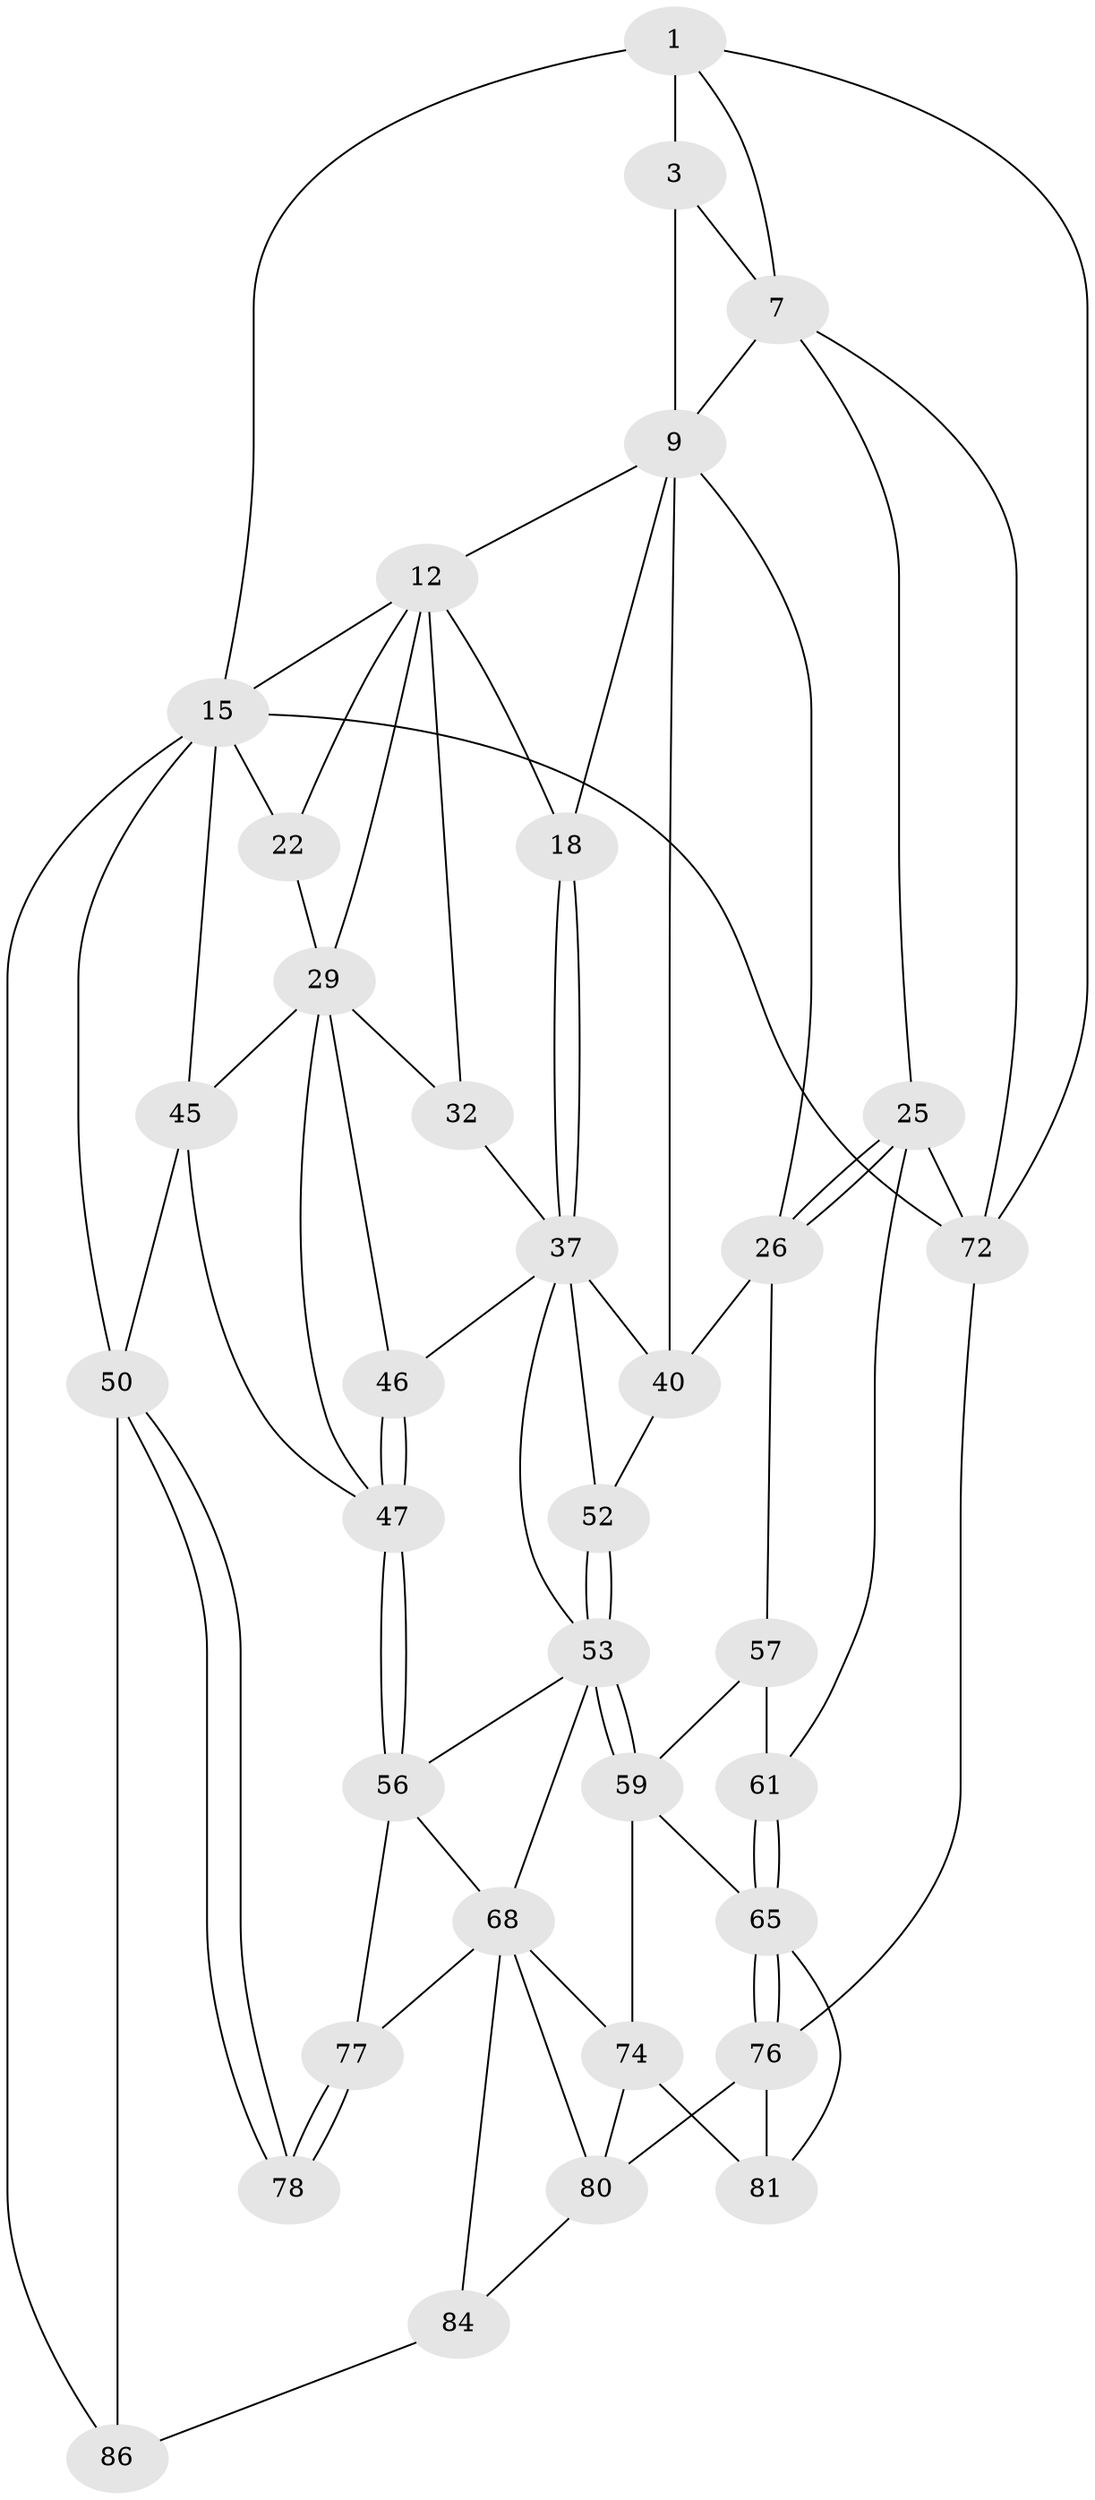// original degree distribution, {3: 0.03409090909090909, 5: 0.4659090909090909, 4: 0.25, 6: 0.25}
// Generated by graph-tools (version 1.1) at 2025/21/03/04/25 18:21:16]
// undirected, 35 vertices, 81 edges
graph export_dot {
graph [start="1"]
  node [color=gray90,style=filled];
  1 [pos="+0.8173268838727797+0",super="+2+6"];
  3 [pos="+0.5278639862133885+0.09865390926641071",super="+4"];
  7 [pos="+1+0.34672132074704964",super="+8"];
  9 [pos="+0.7830496176663025+0.14067894804384504",super="+10+16"];
  12 [pos="+0.5776568827066625+0.21145268242713772",super="+19+13"];
  15 [pos="+0.26510713210153913+0",super="+20"];
  18 [pos="+0.6394265458473164+0.31768841659785635"];
  22 [pos="+0.14574249052250868+0.2415085943594687",super="+23+31"];
  25 [pos="+1+0.4417345572780175",super="+60"];
  26 [pos="+0.9500053304300767+0.4511160825529694",super="+42"];
  29 [pos="+0.27776907868195677+0.34337090001753856",super="+30+36"];
  32 [pos="+0.44238291154479525+0.35143440067322873",super="+35"];
  37 [pos="+0.499363194724729+0.43969612100578087",super="+41+38"];
  40 [pos="+0.6995339552634134+0.39397852958469526",super="+43"];
  45 [pos="+0.06719130473245627+0.41913190010858103",super="+49"];
  46 [pos="+0.26012984813308926+0.5630935270838326"];
  47 [pos="+0.23308187901913252+0.6020276174334827",super="+48"];
  50 [pos="+0+0.6345384762919964",super="+51"];
  52 [pos="+0.5716945233149593+0.5321478671984409"];
  53 [pos="+0.5736263305465568+0.606011750347748",super="+54"];
  56 [pos="+0.23381202221298686+0.6031897967510047",super="+71"];
  57 [pos="+0.7906057059309015+0.5144023754784853",super="+58+62"];
  59 [pos="+0.659997214185104+0.6646838045230111",super="+67"];
  61 [pos="+0.8311574460869964+0.6921075916734251"];
  65 [pos="+0.7337432692880513+0.7664145083944104",super="+66"];
  68 [pos="+0.412399409289177+0.7514580348727085",super="+69"];
  72 [pos="+1+1",super="+73"];
  74 [pos="+0.5556401790596848+0.7719602766653507",super="+79"];
  76 [pos="+0.8062805322599768+0.850223566995745",super="+85"];
  77 [pos="+0.16229438624609716+0.8004127367237375"];
  78 [pos="+0.14325180648204444+0.8064758142927169"];
  80 [pos="+0.45054411046011617+0.9482720934191063",super="+83"];
  81 [pos="+0.6132387278698617+0.8778759869687852"];
  84 [pos="+0.2760321955784091+1"];
  86 [pos="+0.1202395201560127+0.8279039160774082",super="+87"];
  1 -- 3;
  1 -- 15 [weight=2];
  1 -- 72;
  1 -- 7;
  3 -- 7;
  3 -- 9 [weight=2];
  7 -- 25;
  7 -- 9;
  7 -- 72;
  9 -- 12;
  9 -- 40;
  9 -- 26;
  9 -- 18;
  12 -- 32 [weight=2];
  12 -- 18;
  12 -- 29;
  12 -- 15;
  12 -- 22 [weight=2];
  15 -- 72;
  15 -- 45;
  15 -- 50 [weight=2];
  15 -- 22 [weight=2];
  15 -- 86;
  18 -- 37;
  18 -- 37;
  22 -- 29;
  25 -- 26;
  25 -- 26;
  25 -- 72;
  25 -- 61;
  26 -- 57;
  26 -- 40;
  29 -- 45;
  29 -- 47;
  29 -- 32;
  29 -- 46;
  32 -- 37;
  37 -- 40;
  37 -- 52;
  37 -- 53;
  37 -- 46;
  40 -- 52;
  45 -- 50;
  45 -- 47;
  46 -- 47;
  46 -- 47;
  47 -- 56;
  47 -- 56;
  50 -- 78;
  50 -- 78;
  50 -- 86;
  52 -- 53;
  52 -- 53;
  53 -- 59;
  53 -- 59;
  53 -- 56;
  53 -- 68;
  56 -- 77;
  56 -- 68;
  57 -- 59;
  57 -- 61;
  59 -- 65;
  59 -- 74;
  61 -- 65;
  61 -- 65;
  65 -- 76;
  65 -- 76;
  65 -- 81;
  68 -- 74;
  68 -- 80;
  68 -- 84;
  68 -- 77;
  72 -- 76 [weight=2];
  74 -- 80;
  74 -- 81;
  76 -- 81;
  76 -- 80;
  77 -- 78;
  77 -- 78;
  80 -- 84;
  84 -- 86;
}
